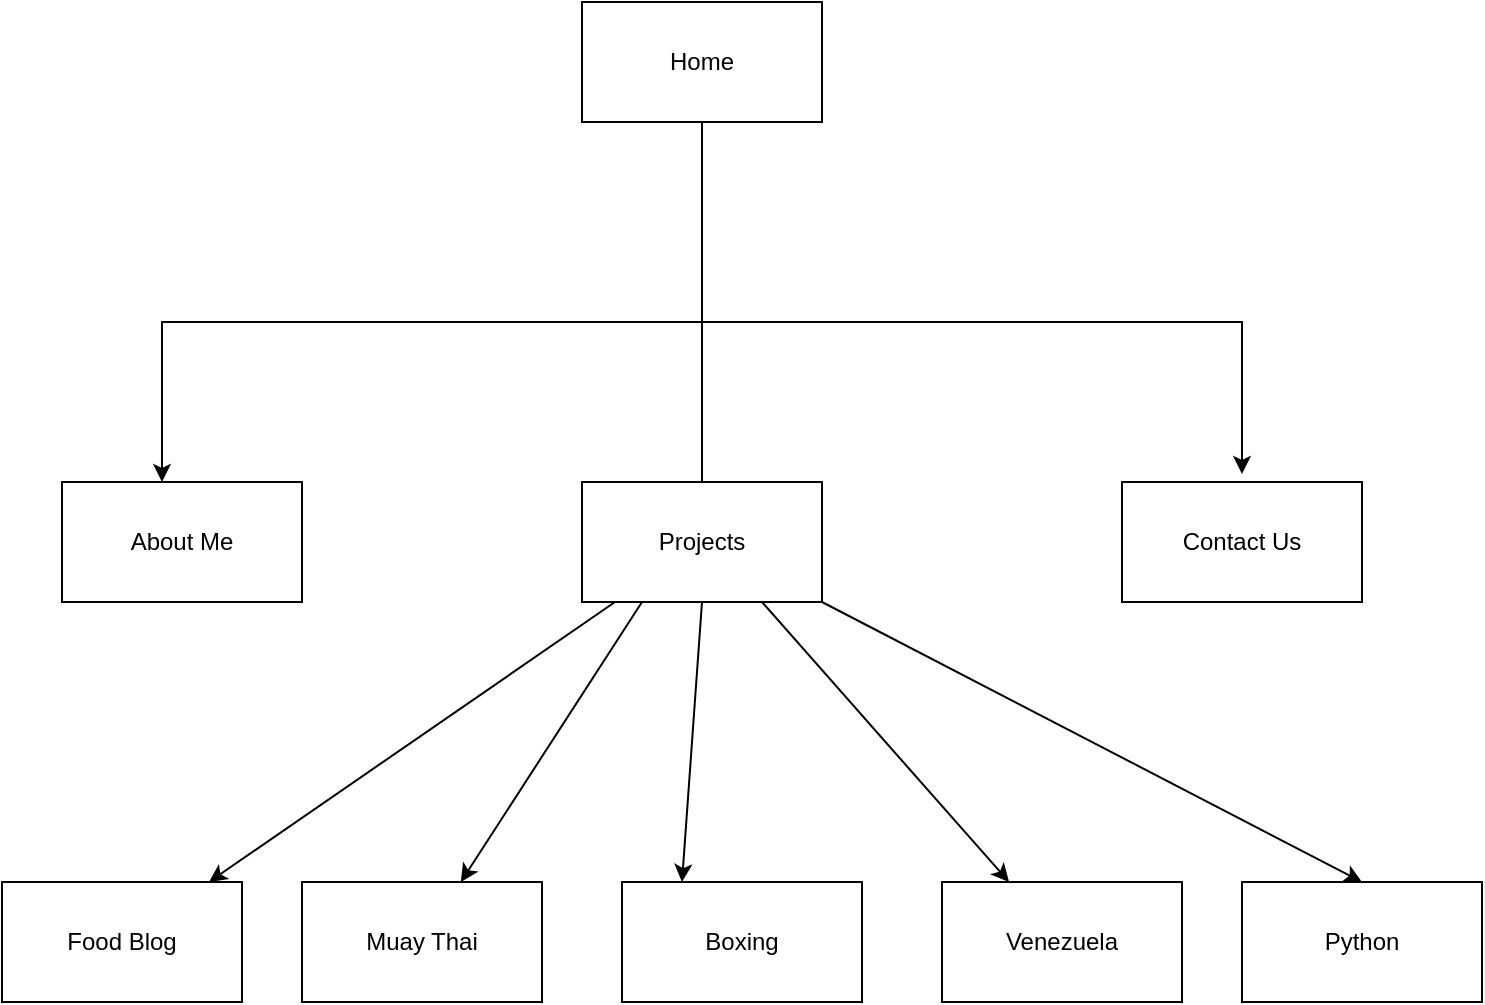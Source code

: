 <mxfile version="21.1.0" type="device">
  <diagram name="Page-1" id="gItYgogquvj7oPLs2f0Y">
    <mxGraphModel dx="2074" dy="1116" grid="1" gridSize="10" guides="1" tooltips="1" connect="1" arrows="1" fold="1" page="1" pageScale="1" pageWidth="827" pageHeight="1169" math="0" shadow="0">
      <root>
        <mxCell id="0" />
        <mxCell id="1" parent="0" />
        <mxCell id="HMflgun2Erm-whntsKhS-7" style="edgeStyle=orthogonalEdgeStyle;rounded=0;orthogonalLoop=1;jettySize=auto;html=1;" parent="1" source="HMflgun2Erm-whntsKhS-2" target="HMflgun2Erm-whntsKhS-4" edge="1">
          <mxGeometry relative="1" as="geometry">
            <Array as="points">
              <mxPoint x="430" y="240" />
              <mxPoint x="160" y="240" />
              <mxPoint x="160" y="370" />
            </Array>
          </mxGeometry>
        </mxCell>
        <mxCell id="PTHWECVXl-26mgJ1CAOD-6" style="edgeStyle=none;rounded=0;orthogonalLoop=1;jettySize=auto;html=1;" edge="1" parent="1" source="HMflgun2Erm-whntsKhS-2">
          <mxGeometry relative="1" as="geometry">
            <mxPoint x="700" y="316" as="targetPoint" />
            <Array as="points">
              <mxPoint x="430" y="320" />
              <mxPoint x="430" y="240" />
              <mxPoint x="560" y="240" />
              <mxPoint x="700" y="240" />
              <mxPoint x="700" y="280" />
            </Array>
          </mxGeometry>
        </mxCell>
        <mxCell id="HMflgun2Erm-whntsKhS-2" value="Home" style="rounded=0;whiteSpace=wrap;html=1;" parent="1" vertex="1">
          <mxGeometry x="370" y="80" width="120" height="60" as="geometry" />
        </mxCell>
        <mxCell id="HMflgun2Erm-whntsKhS-4" value="About Me" style="rounded=0;whiteSpace=wrap;html=1;" parent="1" vertex="1">
          <mxGeometry x="110" y="320" width="120" height="60" as="geometry" />
        </mxCell>
        <mxCell id="HMflgun2Erm-whntsKhS-5" value="Contact Us" style="rounded=0;whiteSpace=wrap;html=1;" parent="1" vertex="1">
          <mxGeometry x="640" y="320" width="120" height="60" as="geometry" />
        </mxCell>
        <mxCell id="PTHWECVXl-26mgJ1CAOD-10" value="" style="edgeStyle=none;rounded=0;orthogonalLoop=1;jettySize=auto;html=1;" edge="1" parent="1" source="PTHWECVXl-26mgJ1CAOD-7" target="PTHWECVXl-26mgJ1CAOD-9">
          <mxGeometry relative="1" as="geometry" />
        </mxCell>
        <mxCell id="PTHWECVXl-26mgJ1CAOD-20" style="edgeStyle=none;rounded=0;orthogonalLoop=1;jettySize=auto;html=1;exitX=0.25;exitY=1;exitDx=0;exitDy=0;" edge="1" parent="1" source="PTHWECVXl-26mgJ1CAOD-7" target="PTHWECVXl-26mgJ1CAOD-11">
          <mxGeometry relative="1" as="geometry" />
        </mxCell>
        <mxCell id="PTHWECVXl-26mgJ1CAOD-21" style="edgeStyle=none;rounded=0;orthogonalLoop=1;jettySize=auto;html=1;exitX=0.5;exitY=1;exitDx=0;exitDy=0;entryX=0.25;entryY=0;entryDx=0;entryDy=0;" edge="1" parent="1" source="PTHWECVXl-26mgJ1CAOD-7" target="PTHWECVXl-26mgJ1CAOD-13">
          <mxGeometry relative="1" as="geometry" />
        </mxCell>
        <mxCell id="PTHWECVXl-26mgJ1CAOD-22" style="edgeStyle=none;rounded=0;orthogonalLoop=1;jettySize=auto;html=1;exitX=0.75;exitY=1;exitDx=0;exitDy=0;" edge="1" parent="1" source="PTHWECVXl-26mgJ1CAOD-7" target="PTHWECVXl-26mgJ1CAOD-15">
          <mxGeometry relative="1" as="geometry" />
        </mxCell>
        <mxCell id="PTHWECVXl-26mgJ1CAOD-23" style="edgeStyle=none;rounded=0;orthogonalLoop=1;jettySize=auto;html=1;exitX=1;exitY=1;exitDx=0;exitDy=0;entryX=0.5;entryY=0;entryDx=0;entryDy=0;" edge="1" parent="1" source="PTHWECVXl-26mgJ1CAOD-7" target="PTHWECVXl-26mgJ1CAOD-19">
          <mxGeometry relative="1" as="geometry" />
        </mxCell>
        <mxCell id="PTHWECVXl-26mgJ1CAOD-7" value="Projects" style="rounded=0;whiteSpace=wrap;html=1;" vertex="1" parent="1">
          <mxGeometry x="370" y="320" width="120" height="60" as="geometry" />
        </mxCell>
        <mxCell id="PTHWECVXl-26mgJ1CAOD-9" value="Food Blog" style="rounded=0;whiteSpace=wrap;html=1;" vertex="1" parent="1">
          <mxGeometry x="80" y="520" width="120" height="60" as="geometry" />
        </mxCell>
        <mxCell id="PTHWECVXl-26mgJ1CAOD-11" value="Muay Thai" style="rounded=0;whiteSpace=wrap;html=1;" vertex="1" parent="1">
          <mxGeometry x="230" y="520" width="120" height="60" as="geometry" />
        </mxCell>
        <mxCell id="PTHWECVXl-26mgJ1CAOD-13" value="Boxing" style="rounded=0;whiteSpace=wrap;html=1;" vertex="1" parent="1">
          <mxGeometry x="390" y="520" width="120" height="60" as="geometry" />
        </mxCell>
        <mxCell id="PTHWECVXl-26mgJ1CAOD-15" value="Venezuela" style="rounded=0;whiteSpace=wrap;html=1;" vertex="1" parent="1">
          <mxGeometry x="550" y="520" width="120" height="60" as="geometry" />
        </mxCell>
        <mxCell id="PTHWECVXl-26mgJ1CAOD-19" value="Python" style="rounded=0;whiteSpace=wrap;html=1;" vertex="1" parent="1">
          <mxGeometry x="700" y="520" width="120" height="60" as="geometry" />
        </mxCell>
      </root>
    </mxGraphModel>
  </diagram>
</mxfile>

